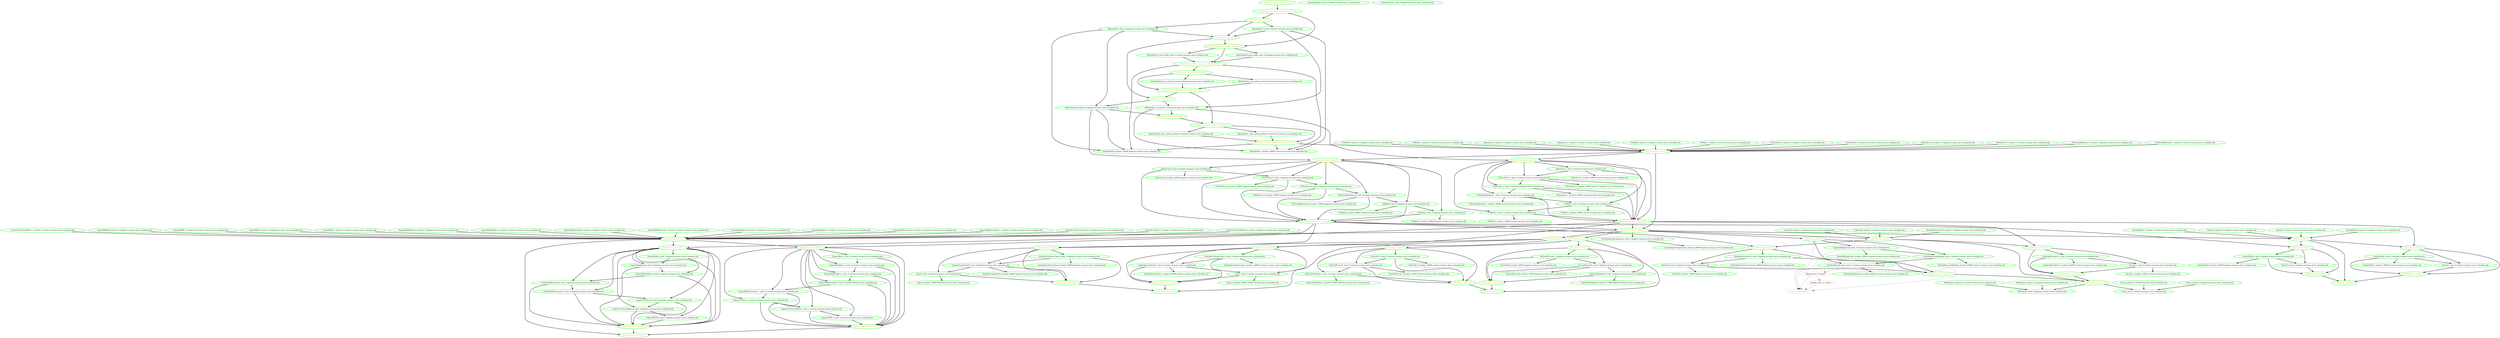 digraph "g" {
"AdminClone_confirmed-post_notify_promoted_0" -> "AdminDrbd:0_monitor_59000 hypatia-corosync.nevis.columbia.edu" [ style = bold]
"AdminClone_confirmed-post_notify_promoted_0" -> "AdminDrbd:1_monitor_59000 orestes-corosync.nevis.columbia.edu" [ style = bold]
"AdminClone_confirmed-post_notify_promoted_0" -> "FilesystemClone_start_0" [ style = bold]
"AdminClone_confirmed-post_notify_promoted_0" [ style=bold color="green" fontcolor="orange"]
"AdminClone_confirmed-post_notify_running_0" -> "AdminClone_pre_notify_promote_0" [ style = bold]
"AdminClone_confirmed-post_notify_running_0" -> "AdminDrbd:0_monitor_59000 hypatia-corosync.nevis.columbia.edu" [ style = bold]
"AdminClone_confirmed-post_notify_running_0" -> "AdminDrbd:1_monitor_59000 orestes-corosync.nevis.columbia.edu" [ style = bold]
"AdminClone_confirmed-post_notify_running_0" [ style=bold color="green" fontcolor="orange"]
"AdminClone_confirmed-pre_notify_promote_0" -> "AdminClone_post_notify_promoted_0" [ style = bold]
"AdminClone_confirmed-pre_notify_promote_0" -> "AdminClone_promote_0" [ style = bold]
"AdminClone_confirmed-pre_notify_promote_0" [ style=bold color="green" fontcolor="orange"]
"AdminClone_confirmed-pre_notify_start_0" -> "AdminClone_post_notify_running_0" [ style = bold]
"AdminClone_confirmed-pre_notify_start_0" -> "AdminClone_start_0" [ style = bold]
"AdminClone_confirmed-pre_notify_start_0" [ style=bold color="green" fontcolor="orange"]
"AdminClone_post_notify_promoted_0" -> "AdminClone_confirmed-post_notify_promoted_0" [ style = bold]
"AdminClone_post_notify_promoted_0" -> "AdminDrbd:0_post_notify_promote_0 hypatia-corosync.nevis.columbia.edu" [ style = bold]
"AdminClone_post_notify_promoted_0" -> "AdminDrbd:1_post_notify_promote_0 orestes-corosync.nevis.columbia.edu" [ style = bold]
"AdminClone_post_notify_promoted_0" [ style=bold color="green" fontcolor="orange"]
"AdminClone_post_notify_running_0" -> "AdminClone_confirmed-post_notify_running_0" [ style = bold]
"AdminClone_post_notify_running_0" -> "AdminDrbd:0_post_notify_start_0 hypatia-corosync.nevis.columbia.edu" [ style = bold]
"AdminClone_post_notify_running_0" -> "AdminDrbd:1_post_notify_start_0 orestes-corosync.nevis.columbia.edu" [ style = bold]
"AdminClone_post_notify_running_0" [ style=bold color="green" fontcolor="orange"]
"AdminClone_pre_notify_promote_0" -> "AdminClone_confirmed-pre_notify_promote_0" [ style = bold]
"AdminClone_pre_notify_promote_0" -> "AdminDrbd:0_pre_notify_promote_0 hypatia-corosync.nevis.columbia.edu" [ style = bold]
"AdminClone_pre_notify_promote_0" -> "AdminDrbd:1_pre_notify_promote_0 orestes-corosync.nevis.columbia.edu" [ style = bold]
"AdminClone_pre_notify_promote_0" [ style=bold color="green" fontcolor="orange"]
"AdminClone_pre_notify_start_0" -> "AdminClone_confirmed-pre_notify_start_0" [ style = bold]
"AdminClone_pre_notify_start_0" [ style=bold color="green" fontcolor="orange"]
"AdminClone_promote_0" -> "AdminDrbd:0_promote_0 hypatia-corosync.nevis.columbia.edu" [ style = bold]
"AdminClone_promote_0" -> "AdminDrbd:1_promote_0 orestes-corosync.nevis.columbia.edu" [ style = bold]
"AdminClone_promote_0" [ style=bold color="green" fontcolor="orange"]
"AdminClone_promoted_0" -> "AdminClone_post_notify_promoted_0" [ style = bold]
"AdminClone_promoted_0" [ style=bold color="green" fontcolor="orange"]
"AdminClone_running_0" -> "AdminClone_post_notify_running_0" [ style = bold]
"AdminClone_running_0" -> "AdminClone_promote_0" [ style = bold]
"AdminClone_running_0" [ style=bold color="green" fontcolor="orange"]
"AdminClone_start_0" -> "AdminClone_running_0" [ style = bold]
"AdminClone_start_0" -> "AdminDrbd:0_start_0 hypatia-corosync.nevis.columbia.edu" [ style = bold]
"AdminClone_start_0" -> "AdminDrbd:1_start_0 orestes-corosync.nevis.columbia.edu" [ style = bold]
"AdminClone_start_0" [ style=bold color="green" fontcolor="orange"]
"AdminDrbd:0_monitor_59000 hypatia-corosync.nevis.columbia.edu" [ style=bold color="green" fontcolor="black"]
"AdminDrbd:0_post_notify_promote_0 hypatia-corosync.nevis.columbia.edu" -> "AdminClone_confirmed-post_notify_promoted_0" [ style = bold]
"AdminDrbd:0_post_notify_promote_0 hypatia-corosync.nevis.columbia.edu" [ style=bold color="green" fontcolor="black"]
"AdminDrbd:0_post_notify_start_0 hypatia-corosync.nevis.columbia.edu" -> "AdminClone_confirmed-post_notify_running_0" [ style = bold]
"AdminDrbd:0_post_notify_start_0 hypatia-corosync.nevis.columbia.edu" [ style=bold color="green" fontcolor="black"]
"AdminDrbd:0_pre_notify_promote_0 hypatia-corosync.nevis.columbia.edu" -> "AdminClone_confirmed-pre_notify_promote_0" [ style = bold]
"AdminDrbd:0_pre_notify_promote_0 hypatia-corosync.nevis.columbia.edu" [ style=bold color="green" fontcolor="black"]
"AdminDrbd:0_promote_0 hypatia-corosync.nevis.columbia.edu" -> "AdminClone_promoted_0" [ style = bold]
"AdminDrbd:0_promote_0 hypatia-corosync.nevis.columbia.edu" -> "AdminDrbd:0_monitor_59000 hypatia-corosync.nevis.columbia.edu" [ style = bold]
"AdminDrbd:0_promote_0 hypatia-corosync.nevis.columbia.edu" -> "FilesystemGroup:0_start_0" [ style = bold]
"AdminDrbd:0_promote_0 hypatia-corosync.nevis.columbia.edu" [ style=bold color="green" fontcolor="black"]
"AdminDrbd:0_start_0 hypatia-corosync.nevis.columbia.edu" -> "AdminClone_running_0" [ style = bold]
"AdminDrbd:0_start_0 hypatia-corosync.nevis.columbia.edu" -> "AdminDrbd:0_monitor_59000 hypatia-corosync.nevis.columbia.edu" [ style = bold]
"AdminDrbd:0_start_0 hypatia-corosync.nevis.columbia.edu" -> "AdminDrbd:0_promote_0 hypatia-corosync.nevis.columbia.edu" [ style = bold]
"AdminDrbd:0_start_0 hypatia-corosync.nevis.columbia.edu" [ style=bold color="green" fontcolor="black"]
"AdminDrbd:1_monitor_59000 orestes-corosync.nevis.columbia.edu" [ style=bold color="green" fontcolor="black"]
"AdminDrbd:1_post_notify_promote_0 orestes-corosync.nevis.columbia.edu" -> "AdminClone_confirmed-post_notify_promoted_0" [ style = bold]
"AdminDrbd:1_post_notify_promote_0 orestes-corosync.nevis.columbia.edu" [ style=bold color="green" fontcolor="black"]
"AdminDrbd:1_post_notify_start_0 orestes-corosync.nevis.columbia.edu" -> "AdminClone_confirmed-post_notify_running_0" [ style = bold]
"AdminDrbd:1_post_notify_start_0 orestes-corosync.nevis.columbia.edu" [ style=bold color="green" fontcolor="black"]
"AdminDrbd:1_pre_notify_promote_0 orestes-corosync.nevis.columbia.edu" -> "AdminClone_confirmed-pre_notify_promote_0" [ style = bold]
"AdminDrbd:1_pre_notify_promote_0 orestes-corosync.nevis.columbia.edu" [ style=bold color="green" fontcolor="black"]
"AdminDrbd:1_promote_0 orestes-corosync.nevis.columbia.edu" -> "AdminClone_promoted_0" [ style = bold]
"AdminDrbd:1_promote_0 orestes-corosync.nevis.columbia.edu" -> "AdminDrbd:1_monitor_59000 orestes-corosync.nevis.columbia.edu" [ style = bold]
"AdminDrbd:1_promote_0 orestes-corosync.nevis.columbia.edu" -> "FilesystemGroup:1_start_0" [ style = bold]
"AdminDrbd:1_promote_0 orestes-corosync.nevis.columbia.edu" [ style=bold color="green" fontcolor="black"]
"AdminDrbd:1_start_0 orestes-corosync.nevis.columbia.edu" -> "AdminClone_running_0" [ style = bold]
"AdminDrbd:1_start_0 orestes-corosync.nevis.columbia.edu" -> "AdminDrbd:1_monitor_59000 orestes-corosync.nevis.columbia.edu" [ style = bold]
"AdminDrbd:1_start_0 orestes-corosync.nevis.columbia.edu" -> "AdminDrbd:1_promote_0 orestes-corosync.nevis.columbia.edu" [ style = bold]
"AdminDrbd:1_start_0 orestes-corosync.nevis.columbia.edu" [ style=bold color="green" fontcolor="black"]
"AdminLvm:0_monitor_0 hypatia-corosync.nevis.columbia.edu" -> "FilesystemClone_start_0" [ style = bold]
"AdminLvm:0_monitor_0 hypatia-corosync.nevis.columbia.edu" [ style=bold color="green" fontcolor="black"]
"AdminLvm:0_monitor_30000 hypatia-corosync.nevis.columbia.edu" [ style=bold color="green" fontcolor="black"]
"AdminLvm:0_start_0 hypatia-corosync.nevis.columbia.edu" -> "AdminLvm:0_monitor_30000 hypatia-corosync.nevis.columbia.edu" [ style = bold]
"AdminLvm:0_start_0 hypatia-corosync.nevis.columbia.edu" -> "FSUsrNevis:0_start_0 hypatia-corosync.nevis.columbia.edu" [ style = bold]
"AdminLvm:0_start_0 hypatia-corosync.nevis.columbia.edu" -> "FilesystemGroup:0_running_0" [ style = bold]
"AdminLvm:0_start_0 hypatia-corosync.nevis.columbia.edu" [ style=bold color="green" fontcolor="black"]
"AdminLvm:1_monitor_0 orestes-corosync.nevis.columbia.edu" -> "FilesystemClone_start_0" [ style = bold]
"AdminLvm:1_monitor_0 orestes-corosync.nevis.columbia.edu" [ style=bold color="green" fontcolor="black"]
"AdminLvm:1_monitor_30000 orestes-corosync.nevis.columbia.edu" [ style=bold color="green" fontcolor="black"]
"AdminLvm:1_start_0 orestes-corosync.nevis.columbia.edu" -> "AdminLvm:1_monitor_30000 orestes-corosync.nevis.columbia.edu" [ style = bold]
"AdminLvm:1_start_0 orestes-corosync.nevis.columbia.edu" -> "FSUsrNevis:1_start_0 orestes-corosync.nevis.columbia.edu" [ style = bold]
"AdminLvm:1_start_0 orestes-corosync.nevis.columbia.edu" -> "FilesystemGroup:1_running_0" [ style = bold]
"AdminLvm:1_start_0 orestes-corosync.nevis.columbia.edu" [ style=bold color="green" fontcolor="black"]
"ClusterIP:0_monitor_30000 hypatia-corosync.nevis.columbia.edu" [ style=bold color="green" fontcolor="black"]
"ClusterIP:0_start_0 hypatia-corosync.nevis.columbia.edu" -> "ClusterIP:0_monitor_30000 hypatia-corosync.nevis.columbia.edu" [ style = bold]
"ClusterIP:0_start_0 hypatia-corosync.nevis.columbia.edu" -> "ClusterIPLocal:0_start_0 hypatia-corosync.nevis.columbia.edu" [ style = bold]
"ClusterIP:0_start_0 hypatia-corosync.nevis.columbia.edu" -> "IPGroup:0_running_0" [ style = bold]
"ClusterIP:0_start_0 hypatia-corosync.nevis.columbia.edu" [ style=bold color="green" fontcolor="black"]
"ClusterIP:1_monitor_30000 orestes-corosync.nevis.columbia.edu" [ style=bold color="green" fontcolor="black"]
"ClusterIP:1_start_0 orestes-corosync.nevis.columbia.edu" -> "ClusterIP:1_monitor_30000 orestes-corosync.nevis.columbia.edu" [ style = bold]
"ClusterIP:1_start_0 orestes-corosync.nevis.columbia.edu" -> "ClusterIPLocal:1_start_0 orestes-corosync.nevis.columbia.edu" [ style = bold]
"ClusterIP:1_start_0 orestes-corosync.nevis.columbia.edu" -> "IPGroup:1_running_0" [ style = bold]
"ClusterIP:1_start_0 orestes-corosync.nevis.columbia.edu" [ style=bold color="green" fontcolor="black"]
"ClusterIPLocal:0_monitor_31000 hypatia-corosync.nevis.columbia.edu" [ style=bold color="green" fontcolor="black"]
"ClusterIPLocal:0_start_0 hypatia-corosync.nevis.columbia.edu" -> "ClusterIPLocal:0_monitor_31000 hypatia-corosync.nevis.columbia.edu" [ style = bold]
"ClusterIPLocal:0_start_0 hypatia-corosync.nevis.columbia.edu" -> "ClusterIPSandbox:0_start_0 hypatia-corosync.nevis.columbia.edu" [ style = bold]
"ClusterIPLocal:0_start_0 hypatia-corosync.nevis.columbia.edu" -> "IPGroup:0_running_0" [ style = bold]
"ClusterIPLocal:0_start_0 hypatia-corosync.nevis.columbia.edu" [ style=bold color="green" fontcolor="black"]
"ClusterIPLocal:1_monitor_31000 orestes-corosync.nevis.columbia.edu" [ style=bold color="green" fontcolor="black"]
"ClusterIPLocal:1_start_0 orestes-corosync.nevis.columbia.edu" -> "ClusterIPLocal:1_monitor_31000 orestes-corosync.nevis.columbia.edu" [ style = bold]
"ClusterIPLocal:1_start_0 orestes-corosync.nevis.columbia.edu" -> "ClusterIPSandbox:1_start_0 orestes-corosync.nevis.columbia.edu" [ style = bold]
"ClusterIPLocal:1_start_0 orestes-corosync.nevis.columbia.edu" -> "IPGroup:1_running_0" [ style = bold]
"ClusterIPLocal:1_start_0 orestes-corosync.nevis.columbia.edu" [ style=bold color="green" fontcolor="black"]
"ClusterIPSandbox:0_monitor_32000 hypatia-corosync.nevis.columbia.edu" [ style=bold color="green" fontcolor="black"]
"ClusterIPSandbox:0_start_0 hypatia-corosync.nevis.columbia.edu" -> "ClusterIPSandbox:0_monitor_32000 hypatia-corosync.nevis.columbia.edu" [ style = bold]
"ClusterIPSandbox:0_start_0 hypatia-corosync.nevis.columbia.edu" -> "IPGroup:0_running_0" [ style = bold]
"ClusterIPSandbox:0_start_0 hypatia-corosync.nevis.columbia.edu" [ style=bold color="green" fontcolor="black"]
"ClusterIPSandbox:1_monitor_32000 orestes-corosync.nevis.columbia.edu" [ style=bold color="green" fontcolor="black"]
"ClusterIPSandbox:1_start_0 orestes-corosync.nevis.columbia.edu" -> "ClusterIPSandbox:1_monitor_32000 orestes-corosync.nevis.columbia.edu" [ style = bold]
"ClusterIPSandbox:1_start_0 orestes-corosync.nevis.columbia.edu" -> "IPGroup:1_running_0" [ style = bold]
"ClusterIPSandbox:1_start_0 orestes-corosync.nevis.columbia.edu" [ style=bold color="green" fontcolor="black"]
"CronAmbientTemperature_monitor_60000 hypatia-corosync.nevis.columbia.edu" [ style=bold color="green" fontcolor="black"]
"CronAmbientTemperature_start_0 hypatia-corosync.nevis.columbia.edu" -> "CronAmbientTemperature_monitor_60000 hypatia-corosync.nevis.columbia.edu" [ style = bold]
"CronAmbientTemperature_start_0 hypatia-corosync.nevis.columbia.edu" [ style=bold color="green" fontcolor="black"]
"Cups:0_monitor_30000 hypatia-corosync.nevis.columbia.edu" [ style=bold color="green" fontcolor="black"]
"Cups:0_start_0 hypatia-corosync.nevis.columbia.edu" -> "Cups:0_monitor_30000 hypatia-corosync.nevis.columbia.edu" [ style = bold]
"Cups:0_start_0 hypatia-corosync.nevis.columbia.edu" -> "CupsGroup:0_running_0" [ style = bold]
"Cups:0_start_0 hypatia-corosync.nevis.columbia.edu" [ style=bold color="green" fontcolor="black"]
"Cups:1_monitor_30000 orestes-corosync.nevis.columbia.edu" [ style=bold color="green" fontcolor="black"]
"Cups:1_start_0 orestes-corosync.nevis.columbia.edu" -> "Cups:1_monitor_30000 orestes-corosync.nevis.columbia.edu" [ style = bold]
"Cups:1_start_0 orestes-corosync.nevis.columbia.edu" -> "CupsGroup:1_running_0" [ style = bold]
"Cups:1_start_0 orestes-corosync.nevis.columbia.edu" [ style=bold color="green" fontcolor="black"]
"CupsClone_running_0" [ style=bold color="green" fontcolor="orange"]
"CupsClone_start_0" -> "CupsClone_running_0" [ style = bold]
"CupsClone_start_0" -> "CupsGroup:0_start_0" [ style = bold]
"CupsClone_start_0" -> "CupsGroup:1_start_0" [ style = bold]
"CupsClone_start_0" [ style=bold color="green" fontcolor="orange"]
"CupsGroup:0_running_0" -> "CupsClone_running_0" [ style = bold]
"CupsGroup:0_running_0" [ style=bold color="green" fontcolor="orange"]
"CupsGroup:0_start_0" -> "Cups:0_start_0 hypatia-corosync.nevis.columbia.edu" [ style = bold]
"CupsGroup:0_start_0" -> "CupsGroup:0_running_0" [ style = bold]
"CupsGroup:0_start_0" -> "SymlinkCupsdConf:0_start_0 hypatia-corosync.nevis.columbia.edu" [ style = bold]
"CupsGroup:0_start_0" -> "SymlinkUsrShareCups:0_start_0 hypatia-corosync.nevis.columbia.edu" [ style = bold]
"CupsGroup:0_start_0" [ style=bold color="green" fontcolor="orange"]
"CupsGroup:1_running_0" -> "CupsClone_running_0" [ style = bold]
"CupsGroup:1_running_0" [ style=bold color="green" fontcolor="orange"]
"CupsGroup:1_start_0" -> "Cups:1_start_0 orestes-corosync.nevis.columbia.edu" [ style = bold]
"CupsGroup:1_start_0" -> "CupsGroup:1_running_0" [ style = bold]
"CupsGroup:1_start_0" -> "SymlinkCupsdConf:1_start_0 orestes-corosync.nevis.columbia.edu" [ style = bold]
"CupsGroup:1_start_0" -> "SymlinkUsrShareCups:1_start_0 orestes-corosync.nevis.columbia.edu" [ style = bold]
"CupsGroup:1_start_0" [ style=bold color="green" fontcolor="orange"]
"DhcpGroup_running_0" [ style=dashed color="red" fontcolor="orange"]
"DhcpGroup_start_0" -> "DhcpGroup_running_0" [ style = dashed]
"DhcpGroup_start_0" -> "SymlinkDhcpdConf_start_0 orestes-corosync.nevis.columbia.edu" [ style = bold]
"DhcpGroup_start_0" -> "SymlinkDhcpdLeases_start_0 orestes-corosync.nevis.columbia.edu" [ style = bold]
"DhcpGroup_start_0" -> "SymlinkSysconfigDhcpd_start_0 orestes-corosync.nevis.columbia.edu" [ style = bold]
"DhcpGroup_start_0" [ style=bold color="green" fontcolor="orange"]
"DhcpIP_start_0 <none>" -> "DhcpGroup_running_0" [ style = dashed]
"DhcpIP_start_0 <none>" [ style=dashed color="red" fontcolor="black"]
"Dhcpd_start_0 <none>" -> "DhcpGroup_running_0" [ style = dashed]
"Dhcpd_start_0 <none>" -> "DhcpIP_start_0 <none>" [ style = dashed]
"Dhcpd_start_0 <none>" [ style=dashed color="red" fontcolor="black"]
"ExportMail:0_monitor_0 hypatia-corosync.nevis.columbia.edu" -> "ExportsClone_start_0" [ style = bold]
"ExportMail:0_monitor_0 hypatia-corosync.nevis.columbia.edu" [ style=bold color="green" fontcolor="black"]
"ExportMail:0_start_0 hypatia-corosync.nevis.columbia.edu" -> "ExportMailInbox:0_start_0 hypatia-corosync.nevis.columbia.edu" [ style = bold]
"ExportMail:0_start_0 hypatia-corosync.nevis.columbia.edu" -> "ExportsGroup:0_running_0" [ style = bold]
"ExportMail:0_start_0 hypatia-corosync.nevis.columbia.edu" [ style=bold color="green" fontcolor="black"]
"ExportMail:1_monitor_0 orestes-corosync.nevis.columbia.edu" -> "ExportsClone_start_0" [ style = bold]
"ExportMail:1_monitor_0 orestes-corosync.nevis.columbia.edu" [ style=bold color="green" fontcolor="black"]
"ExportMail:1_start_0 orestes-corosync.nevis.columbia.edu" -> "ExportMailInbox:1_start_0 orestes-corosync.nevis.columbia.edu" [ style = bold]
"ExportMail:1_start_0 orestes-corosync.nevis.columbia.edu" -> "ExportsGroup:1_running_0" [ style = bold]
"ExportMail:1_start_0 orestes-corosync.nevis.columbia.edu" [ style=bold color="green" fontcolor="black"]
"ExportMailFolders:0_monitor_0 hypatia-corosync.nevis.columbia.edu" -> "ExportsClone_start_0" [ style = bold]
"ExportMailFolders:0_monitor_0 hypatia-corosync.nevis.columbia.edu" [ style=bold color="green" fontcolor="black"]
"ExportMailFolders:0_start_0 hypatia-corosync.nevis.columbia.edu" -> "ExportMailForward:0_start_0 hypatia-corosync.nevis.columbia.edu" [ style = bold]
"ExportMailFolders:0_start_0 hypatia-corosync.nevis.columbia.edu" -> "ExportsGroup:0_running_0" [ style = bold]
"ExportMailFolders:0_start_0 hypatia-corosync.nevis.columbia.edu" [ style=bold color="green" fontcolor="black"]
"ExportMailFolders:1_monitor_0 orestes-corosync.nevis.columbia.edu" -> "ExportsClone_start_0" [ style = bold]
"ExportMailFolders:1_monitor_0 orestes-corosync.nevis.columbia.edu" [ style=bold color="green" fontcolor="black"]
"ExportMailFolders:1_start_0 orestes-corosync.nevis.columbia.edu" -> "ExportMailForward:1_start_0 orestes-corosync.nevis.columbia.edu" [ style = bold]
"ExportMailFolders:1_start_0 orestes-corosync.nevis.columbia.edu" -> "ExportsGroup:1_running_0" [ style = bold]
"ExportMailFolders:1_start_0 orestes-corosync.nevis.columbia.edu" [ style=bold color="green" fontcolor="black"]
"ExportMailForward:0_monitor_0 hypatia-corosync.nevis.columbia.edu" -> "ExportsClone_start_0" [ style = bold]
"ExportMailForward:0_monitor_0 hypatia-corosync.nevis.columbia.edu" [ style=bold color="green" fontcolor="black"]
"ExportMailForward:0_start_0 hypatia-corosync.nevis.columbia.edu" -> "ExportMailProcmailrc:0_start_0 hypatia-corosync.nevis.columbia.edu" [ style = bold]
"ExportMailForward:0_start_0 hypatia-corosync.nevis.columbia.edu" -> "ExportsGroup:0_running_0" [ style = bold]
"ExportMailForward:0_start_0 hypatia-corosync.nevis.columbia.edu" [ style=bold color="green" fontcolor="black"]
"ExportMailForward:1_monitor_0 orestes-corosync.nevis.columbia.edu" -> "ExportsClone_start_0" [ style = bold]
"ExportMailForward:1_monitor_0 orestes-corosync.nevis.columbia.edu" [ style=bold color="green" fontcolor="black"]
"ExportMailForward:1_start_0 orestes-corosync.nevis.columbia.edu" -> "ExportMailProcmailrc:1_start_0 orestes-corosync.nevis.columbia.edu" [ style = bold]
"ExportMailForward:1_start_0 orestes-corosync.nevis.columbia.edu" -> "ExportsGroup:1_running_0" [ style = bold]
"ExportMailForward:1_start_0 orestes-corosync.nevis.columbia.edu" [ style=bold color="green" fontcolor="black"]
"ExportMailInbox:0_monitor_0 hypatia-corosync.nevis.columbia.edu" -> "ExportsClone_start_0" [ style = bold]
"ExportMailInbox:0_monitor_0 hypatia-corosync.nevis.columbia.edu" [ style=bold color="green" fontcolor="black"]
"ExportMailInbox:0_start_0 hypatia-corosync.nevis.columbia.edu" -> "ExportMailFolders:0_start_0 hypatia-corosync.nevis.columbia.edu" [ style = bold]
"ExportMailInbox:0_start_0 hypatia-corosync.nevis.columbia.edu" -> "ExportsGroup:0_running_0" [ style = bold]
"ExportMailInbox:0_start_0 hypatia-corosync.nevis.columbia.edu" [ style=bold color="green" fontcolor="black"]
"ExportMailInbox:1_monitor_0 orestes-corosync.nevis.columbia.edu" -> "ExportsClone_start_0" [ style = bold]
"ExportMailInbox:1_monitor_0 orestes-corosync.nevis.columbia.edu" [ style=bold color="green" fontcolor="black"]
"ExportMailInbox:1_start_0 orestes-corosync.nevis.columbia.edu" -> "ExportMailFolders:1_start_0 orestes-corosync.nevis.columbia.edu" [ style = bold]
"ExportMailInbox:1_start_0 orestes-corosync.nevis.columbia.edu" -> "ExportsGroup:1_running_0" [ style = bold]
"ExportMailInbox:1_start_0 orestes-corosync.nevis.columbia.edu" [ style=bold color="green" fontcolor="black"]
"ExportMailProcmailrc:0_monitor_0 hypatia-corosync.nevis.columbia.edu" -> "ExportsClone_start_0" [ style = bold]
"ExportMailProcmailrc:0_monitor_0 hypatia-corosync.nevis.columbia.edu" [ style=bold color="green" fontcolor="black"]
"ExportMailProcmailrc:0_start_0 hypatia-corosync.nevis.columbia.edu" -> "ExportUsrNevis:0_start_0 hypatia-corosync.nevis.columbia.edu" [ style = bold]
"ExportMailProcmailrc:0_start_0 hypatia-corosync.nevis.columbia.edu" -> "ExportsGroup:0_running_0" [ style = bold]
"ExportMailProcmailrc:0_start_0 hypatia-corosync.nevis.columbia.edu" [ style=bold color="green" fontcolor="black"]
"ExportMailProcmailrc:1_monitor_0 orestes-corosync.nevis.columbia.edu" -> "ExportsClone_start_0" [ style = bold]
"ExportMailProcmailrc:1_monitor_0 orestes-corosync.nevis.columbia.edu" [ style=bold color="green" fontcolor="black"]
"ExportMailProcmailrc:1_start_0 orestes-corosync.nevis.columbia.edu" -> "ExportUsrNevis:1_start_0 orestes-corosync.nevis.columbia.edu" [ style = bold]
"ExportMailProcmailrc:1_start_0 orestes-corosync.nevis.columbia.edu" -> "ExportsGroup:1_running_0" [ style = bold]
"ExportMailProcmailrc:1_start_0 orestes-corosync.nevis.columbia.edu" [ style=bold color="green" fontcolor="black"]
"ExportUsrNevis:0_monitor_0 hypatia-corosync.nevis.columbia.edu" -> "ExportsClone_start_0" [ style = bold]
"ExportUsrNevis:0_monitor_0 hypatia-corosync.nevis.columbia.edu" [ style=bold color="green" fontcolor="black"]
"ExportUsrNevis:0_start_0 hypatia-corosync.nevis.columbia.edu" -> "ExportUsrNevisOffsite:0_start_0 hypatia-corosync.nevis.columbia.edu" [ style = bold]
"ExportUsrNevis:0_start_0 hypatia-corosync.nevis.columbia.edu" -> "ExportsGroup:0_running_0" [ style = bold]
"ExportUsrNevis:0_start_0 hypatia-corosync.nevis.columbia.edu" [ style=bold color="green" fontcolor="black"]
"ExportUsrNevis:1_monitor_0 orestes-corosync.nevis.columbia.edu" -> "ExportsClone_start_0" [ style = bold]
"ExportUsrNevis:1_monitor_0 orestes-corosync.nevis.columbia.edu" [ style=bold color="green" fontcolor="black"]
"ExportUsrNevis:1_start_0 orestes-corosync.nevis.columbia.edu" -> "ExportUsrNevisOffsite:1_start_0 orestes-corosync.nevis.columbia.edu" [ style = bold]
"ExportUsrNevis:1_start_0 orestes-corosync.nevis.columbia.edu" -> "ExportsGroup:1_running_0" [ style = bold]
"ExportUsrNevis:1_start_0 orestes-corosync.nevis.columbia.edu" [ style=bold color="green" fontcolor="black"]
"ExportUsrNevisOffsite:0_monitor_0 hypatia-corosync.nevis.columbia.edu" -> "ExportsClone_start_0" [ style = bold]
"ExportUsrNevisOffsite:0_monitor_0 hypatia-corosync.nevis.columbia.edu" [ style=bold color="green" fontcolor="black"]
"ExportUsrNevisOffsite:0_start_0 hypatia-corosync.nevis.columbia.edu" -> "ExportWWW:0_start_0 hypatia-corosync.nevis.columbia.edu" [ style = bold]
"ExportUsrNevisOffsite:0_start_0 hypatia-corosync.nevis.columbia.edu" -> "ExportsGroup:0_running_0" [ style = bold]
"ExportUsrNevisOffsite:0_start_0 hypatia-corosync.nevis.columbia.edu" [ style=bold color="green" fontcolor="black"]
"ExportUsrNevisOffsite:1_monitor_0 orestes-corosync.nevis.columbia.edu" -> "ExportsClone_start_0" [ style = bold]
"ExportUsrNevisOffsite:1_monitor_0 orestes-corosync.nevis.columbia.edu" [ style=bold color="green" fontcolor="black"]
"ExportUsrNevisOffsite:1_start_0 orestes-corosync.nevis.columbia.edu" -> "ExportWWW:1_start_0 orestes-corosync.nevis.columbia.edu" [ style = bold]
"ExportUsrNevisOffsite:1_start_0 orestes-corosync.nevis.columbia.edu" -> "ExportsGroup:1_running_0" [ style = bold]
"ExportUsrNevisOffsite:1_start_0 orestes-corosync.nevis.columbia.edu" [ style=bold color="green" fontcolor="black"]
"ExportWWW:0_monitor_0 hypatia-corosync.nevis.columbia.edu" -> "ExportsClone_start_0" [ style = bold]
"ExportWWW:0_monitor_0 hypatia-corosync.nevis.columbia.edu" [ style=bold color="green" fontcolor="black"]
"ExportWWW:0_start_0 hypatia-corosync.nevis.columbia.edu" -> "ExportsGroup:0_running_0" [ style = bold]
"ExportWWW:0_start_0 hypatia-corosync.nevis.columbia.edu" [ style=bold color="green" fontcolor="black"]
"ExportWWW:1_monitor_0 orestes-corosync.nevis.columbia.edu" -> "ExportsClone_start_0" [ style = bold]
"ExportWWW:1_monitor_0 orestes-corosync.nevis.columbia.edu" [ style=bold color="green" fontcolor="black"]
"ExportWWW:1_start_0 orestes-corosync.nevis.columbia.edu" -> "ExportsGroup:1_running_0" [ style = bold]
"ExportWWW:1_start_0 orestes-corosync.nevis.columbia.edu" [ style=bold color="green" fontcolor="black"]
"ExportsClone_running_0" [ style=bold color="green" fontcolor="orange"]
"ExportsClone_start_0" -> "ExportsClone_running_0" [ style = bold]
"ExportsClone_start_0" -> "ExportsGroup:0_start_0" [ style = bold]
"ExportsClone_start_0" -> "ExportsGroup:1_start_0" [ style = bold]
"ExportsClone_start_0" [ style=bold color="green" fontcolor="orange"]
"ExportsGroup:0_running_0" -> "ExportsClone_running_0" [ style = bold]
"ExportsGroup:0_running_0" [ style=bold color="green" fontcolor="orange"]
"ExportsGroup:0_start_0" -> "ExportMail:0_start_0 hypatia-corosync.nevis.columbia.edu" [ style = bold]
"ExportsGroup:0_start_0" -> "ExportMailFolders:0_start_0 hypatia-corosync.nevis.columbia.edu" [ style = bold]
"ExportsGroup:0_start_0" -> "ExportMailForward:0_start_0 hypatia-corosync.nevis.columbia.edu" [ style = bold]
"ExportsGroup:0_start_0" -> "ExportMailInbox:0_start_0 hypatia-corosync.nevis.columbia.edu" [ style = bold]
"ExportsGroup:0_start_0" -> "ExportMailProcmailrc:0_start_0 hypatia-corosync.nevis.columbia.edu" [ style = bold]
"ExportsGroup:0_start_0" -> "ExportUsrNevis:0_start_0 hypatia-corosync.nevis.columbia.edu" [ style = bold]
"ExportsGroup:0_start_0" -> "ExportUsrNevisOffsite:0_start_0 hypatia-corosync.nevis.columbia.edu" [ style = bold]
"ExportsGroup:0_start_0" -> "ExportWWW:0_start_0 hypatia-corosync.nevis.columbia.edu" [ style = bold]
"ExportsGroup:0_start_0" -> "ExportsGroup:0_running_0" [ style = bold]
"ExportsGroup:0_start_0" [ style=bold color="green" fontcolor="orange"]
"ExportsGroup:1_running_0" -> "ExportsClone_running_0" [ style = bold]
"ExportsGroup:1_running_0" [ style=bold color="green" fontcolor="orange"]
"ExportsGroup:1_start_0" -> "ExportMail:1_start_0 orestes-corosync.nevis.columbia.edu" [ style = bold]
"ExportsGroup:1_start_0" -> "ExportMailFolders:1_start_0 orestes-corosync.nevis.columbia.edu" [ style = bold]
"ExportsGroup:1_start_0" -> "ExportMailForward:1_start_0 orestes-corosync.nevis.columbia.edu" [ style = bold]
"ExportsGroup:1_start_0" -> "ExportMailInbox:1_start_0 orestes-corosync.nevis.columbia.edu" [ style = bold]
"ExportsGroup:1_start_0" -> "ExportMailProcmailrc:1_start_0 orestes-corosync.nevis.columbia.edu" [ style = bold]
"ExportsGroup:1_start_0" -> "ExportUsrNevis:1_start_0 orestes-corosync.nevis.columbia.edu" [ style = bold]
"ExportsGroup:1_start_0" -> "ExportUsrNevisOffsite:1_start_0 orestes-corosync.nevis.columbia.edu" [ style = bold]
"ExportsGroup:1_start_0" -> "ExportWWW:1_start_0 orestes-corosync.nevis.columbia.edu" [ style = bold]
"ExportsGroup:1_start_0" -> "ExportsGroup:1_running_0" [ style = bold]
"ExportsGroup:1_start_0" [ style=bold color="green" fontcolor="orange"]
"FSMail:0_monitor_0 hypatia-corosync.nevis.columbia.edu" -> "FilesystemClone_start_0" [ style = bold]
"FSMail:0_monitor_0 hypatia-corosync.nevis.columbia.edu" [ style=bold color="green" fontcolor="black"]
"FSMail:0_monitor_20000 hypatia-corosync.nevis.columbia.edu" [ style=bold color="green" fontcolor="black"]
"FSMail:0_start_0 hypatia-corosync.nevis.columbia.edu" -> "FSMail:0_monitor_20000 hypatia-corosync.nevis.columbia.edu" [ style = bold]
"FSMail:0_start_0 hypatia-corosync.nevis.columbia.edu" -> "FSWork:0_start_0 hypatia-corosync.nevis.columbia.edu" [ style = bold]
"FSMail:0_start_0 hypatia-corosync.nevis.columbia.edu" -> "FilesystemGroup:0_running_0" [ style = bold]
"FSMail:0_start_0 hypatia-corosync.nevis.columbia.edu" [ style=bold color="green" fontcolor="black"]
"FSMail:1_monitor_0 orestes-corosync.nevis.columbia.edu" -> "FilesystemClone_start_0" [ style = bold]
"FSMail:1_monitor_0 orestes-corosync.nevis.columbia.edu" [ style=bold color="green" fontcolor="black"]
"FSMail:1_monitor_20000 orestes-corosync.nevis.columbia.edu" [ style=bold color="green" fontcolor="black"]
"FSMail:1_start_0 orestes-corosync.nevis.columbia.edu" -> "FSMail:1_monitor_20000 orestes-corosync.nevis.columbia.edu" [ style = bold]
"FSMail:1_start_0 orestes-corosync.nevis.columbia.edu" -> "FSWork:1_start_0 orestes-corosync.nevis.columbia.edu" [ style = bold]
"FSMail:1_start_0 orestes-corosync.nevis.columbia.edu" -> "FilesystemGroup:1_running_0" [ style = bold]
"FSMail:1_start_0 orestes-corosync.nevis.columbia.edu" [ style=bold color="green" fontcolor="black"]
"FSUsrNevis:0_monitor_0 hypatia-corosync.nevis.columbia.edu" -> "FilesystemClone_start_0" [ style = bold]
"FSUsrNevis:0_monitor_0 hypatia-corosync.nevis.columbia.edu" [ style=bold color="green" fontcolor="black"]
"FSUsrNevis:0_monitor_20000 hypatia-corosync.nevis.columbia.edu" [ style=bold color="green" fontcolor="black"]
"FSUsrNevis:0_start_0 hypatia-corosync.nevis.columbia.edu" -> "FSUsrNevis:0_monitor_20000 hypatia-corosync.nevis.columbia.edu" [ style = bold]
"FSUsrNevis:0_start_0 hypatia-corosync.nevis.columbia.edu" -> "FSVarNevis:0_start_0 hypatia-corosync.nevis.columbia.edu" [ style = bold]
"FSUsrNevis:0_start_0 hypatia-corosync.nevis.columbia.edu" -> "FilesystemGroup:0_running_0" [ style = bold]
"FSUsrNevis:0_start_0 hypatia-corosync.nevis.columbia.edu" [ style=bold color="green" fontcolor="black"]
"FSUsrNevis:1_monitor_0 orestes-corosync.nevis.columbia.edu" -> "FilesystemClone_start_0" [ style = bold]
"FSUsrNevis:1_monitor_0 orestes-corosync.nevis.columbia.edu" [ style=bold color="green" fontcolor="black"]
"FSUsrNevis:1_monitor_20000 orestes-corosync.nevis.columbia.edu" [ style=bold color="green" fontcolor="black"]
"FSUsrNevis:1_start_0 orestes-corosync.nevis.columbia.edu" -> "FSUsrNevis:1_monitor_20000 orestes-corosync.nevis.columbia.edu" [ style = bold]
"FSUsrNevis:1_start_0 orestes-corosync.nevis.columbia.edu" -> "FSVarNevis:1_start_0 orestes-corosync.nevis.columbia.edu" [ style = bold]
"FSUsrNevis:1_start_0 orestes-corosync.nevis.columbia.edu" -> "FilesystemGroup:1_running_0" [ style = bold]
"FSUsrNevis:1_start_0 orestes-corosync.nevis.columbia.edu" [ style=bold color="green" fontcolor="black"]
"FSVarNevis:0_monitor_0 hypatia-corosync.nevis.columbia.edu" -> "FilesystemClone_start_0" [ style = bold]
"FSVarNevis:0_monitor_0 hypatia-corosync.nevis.columbia.edu" [ style=bold color="green" fontcolor="black"]
"FSVarNevis:0_monitor_20000 hypatia-corosync.nevis.columbia.edu" [ style=bold color="green" fontcolor="black"]
"FSVarNevis:0_start_0 hypatia-corosync.nevis.columbia.edu" -> "FSVarNevis:0_monitor_20000 hypatia-corosync.nevis.columbia.edu" [ style = bold]
"FSVarNevis:0_start_0 hypatia-corosync.nevis.columbia.edu" -> "FSVirtualMachines:0_start_0 hypatia-corosync.nevis.columbia.edu" [ style = bold]
"FSVarNevis:0_start_0 hypatia-corosync.nevis.columbia.edu" -> "FilesystemGroup:0_running_0" [ style = bold]
"FSVarNevis:0_start_0 hypatia-corosync.nevis.columbia.edu" [ style=bold color="green" fontcolor="black"]
"FSVarNevis:1_monitor_0 orestes-corosync.nevis.columbia.edu" -> "FilesystemClone_start_0" [ style = bold]
"FSVarNevis:1_monitor_0 orestes-corosync.nevis.columbia.edu" [ style=bold color="green" fontcolor="black"]
"FSVarNevis:1_monitor_20000 orestes-corosync.nevis.columbia.edu" [ style=bold color="green" fontcolor="black"]
"FSVarNevis:1_start_0 orestes-corosync.nevis.columbia.edu" -> "FSVarNevis:1_monitor_20000 orestes-corosync.nevis.columbia.edu" [ style = bold]
"FSVarNevis:1_start_0 orestes-corosync.nevis.columbia.edu" -> "FSVirtualMachines:1_start_0 orestes-corosync.nevis.columbia.edu" [ style = bold]
"FSVarNevis:1_start_0 orestes-corosync.nevis.columbia.edu" -> "FilesystemGroup:1_running_0" [ style = bold]
"FSVarNevis:1_start_0 orestes-corosync.nevis.columbia.edu" [ style=bold color="green" fontcolor="black"]
"FSVirtualMachines:0_monitor_0 hypatia-corosync.nevis.columbia.edu" -> "FilesystemClone_start_0" [ style = bold]
"FSVirtualMachines:0_monitor_0 hypatia-corosync.nevis.columbia.edu" [ style=bold color="green" fontcolor="black"]
"FSVirtualMachines:0_monitor_20000 hypatia-corosync.nevis.columbia.edu" [ style=bold color="green" fontcolor="black"]
"FSVirtualMachines:0_start_0 hypatia-corosync.nevis.columbia.edu" -> "FSMail:0_start_0 hypatia-corosync.nevis.columbia.edu" [ style = bold]
"FSVirtualMachines:0_start_0 hypatia-corosync.nevis.columbia.edu" -> "FSVirtualMachines:0_monitor_20000 hypatia-corosync.nevis.columbia.edu" [ style = bold]
"FSVirtualMachines:0_start_0 hypatia-corosync.nevis.columbia.edu" -> "FilesystemGroup:0_running_0" [ style = bold]
"FSVirtualMachines:0_start_0 hypatia-corosync.nevis.columbia.edu" [ style=bold color="green" fontcolor="black"]
"FSVirtualMachines:1_monitor_0 orestes-corosync.nevis.columbia.edu" -> "FilesystemClone_start_0" [ style = bold]
"FSVirtualMachines:1_monitor_0 orestes-corosync.nevis.columbia.edu" [ style=bold color="green" fontcolor="black"]
"FSVirtualMachines:1_monitor_20000 orestes-corosync.nevis.columbia.edu" [ style=bold color="green" fontcolor="black"]
"FSVirtualMachines:1_start_0 orestes-corosync.nevis.columbia.edu" -> "FSMail:1_start_0 orestes-corosync.nevis.columbia.edu" [ style = bold]
"FSVirtualMachines:1_start_0 orestes-corosync.nevis.columbia.edu" -> "FSVirtualMachines:1_monitor_20000 orestes-corosync.nevis.columbia.edu" [ style = bold]
"FSVirtualMachines:1_start_0 orestes-corosync.nevis.columbia.edu" -> "FilesystemGroup:1_running_0" [ style = bold]
"FSVirtualMachines:1_start_0 orestes-corosync.nevis.columbia.edu" [ style=bold color="green" fontcolor="black"]
"FSWork:0_monitor_0 hypatia-corosync.nevis.columbia.edu" -> "FilesystemClone_start_0" [ style = bold]
"FSWork:0_monitor_0 hypatia-corosync.nevis.columbia.edu" [ style=bold color="green" fontcolor="black"]
"FSWork:0_monitor_20000 hypatia-corosync.nevis.columbia.edu" [ style=bold color="green" fontcolor="black"]
"FSWork:0_start_0 hypatia-corosync.nevis.columbia.edu" -> "FSWork:0_monitor_20000 hypatia-corosync.nevis.columbia.edu" [ style = bold]
"FSWork:0_start_0 hypatia-corosync.nevis.columbia.edu" -> "FilesystemGroup:0_running_0" [ style = bold]
"FSWork:0_start_0 hypatia-corosync.nevis.columbia.edu" [ style=bold color="green" fontcolor="black"]
"FSWork:1_monitor_0 orestes-corosync.nevis.columbia.edu" -> "FilesystemClone_start_0" [ style = bold]
"FSWork:1_monitor_0 orestes-corosync.nevis.columbia.edu" [ style=bold color="green" fontcolor="black"]
"FSWork:1_monitor_20000 orestes-corosync.nevis.columbia.edu" [ style=bold color="green" fontcolor="black"]
"FSWork:1_start_0 orestes-corosync.nevis.columbia.edu" -> "FSWork:1_monitor_20000 orestes-corosync.nevis.columbia.edu" [ style = bold]
"FSWork:1_start_0 orestes-corosync.nevis.columbia.edu" -> "FilesystemGroup:1_running_0" [ style = bold]
"FSWork:1_start_0 orestes-corosync.nevis.columbia.edu" [ style=bold color="green" fontcolor="black"]
"FilesystemClone_running_0" -> "CronAmbientTemperature_start_0 hypatia-corosync.nevis.columbia.edu" [ style = bold]
"FilesystemClone_running_0" -> "CupsClone_start_0" [ style = bold]
"FilesystemClone_running_0" -> "DhcpGroup_start_0" [ style = bold]
"FilesystemClone_running_0" -> "ExportsClone_start_0" [ style = bold]
"FilesystemClone_running_0" -> "IPClone_start_0" [ style = bold]
"FilesystemClone_running_0" -> "LibvirtdClone_start_0" [ style = bold]
"FilesystemClone_running_0" -> "TftpClone_start_0" [ style = bold]
"FilesystemClone_running_0" [ style=bold color="green" fontcolor="orange"]
"FilesystemClone_start_0" -> "FilesystemClone_running_0" [ style = bold]
"FilesystemClone_start_0" -> "FilesystemGroup:0_start_0" [ style = bold]
"FilesystemClone_start_0" -> "FilesystemGroup:1_start_0" [ style = bold]
"FilesystemClone_start_0" [ style=bold color="green" fontcolor="orange"]
"FilesystemGroup:0_running_0" -> "CupsGroup:0_start_0" [ style = bold]
"FilesystemGroup:0_running_0" -> "ExportsGroup:0_start_0" [ style = bold]
"FilesystemGroup:0_running_0" -> "FilesystemClone_running_0" [ style = bold]
"FilesystemGroup:0_running_0" -> "LibvirtdGroup:0_start_0" [ style = bold]
"FilesystemGroup:0_running_0" -> "TftpGroup:0_start_0" [ style = bold]
"FilesystemGroup:0_running_0" [ style=bold color="green" fontcolor="orange"]
"FilesystemGroup:0_start_0" -> "AdminLvm:0_start_0 hypatia-corosync.nevis.columbia.edu" [ style = bold]
"FilesystemGroup:0_start_0" -> "FSMail:0_start_0 hypatia-corosync.nevis.columbia.edu" [ style = bold]
"FilesystemGroup:0_start_0" -> "FSUsrNevis:0_start_0 hypatia-corosync.nevis.columbia.edu" [ style = bold]
"FilesystemGroup:0_start_0" -> "FSVarNevis:0_start_0 hypatia-corosync.nevis.columbia.edu" [ style = bold]
"FilesystemGroup:0_start_0" -> "FSVirtualMachines:0_start_0 hypatia-corosync.nevis.columbia.edu" [ style = bold]
"FilesystemGroup:0_start_0" -> "FSWork:0_start_0 hypatia-corosync.nevis.columbia.edu" [ style = bold]
"FilesystemGroup:0_start_0" -> "FilesystemGroup:0_running_0" [ style = bold]
"FilesystemGroup:0_start_0" [ style=bold color="green" fontcolor="orange"]
"FilesystemGroup:1_running_0" -> "CupsGroup:1_start_0" [ style = bold]
"FilesystemGroup:1_running_0" -> "ExportsGroup:1_start_0" [ style = bold]
"FilesystemGroup:1_running_0" -> "FilesystemClone_running_0" [ style = bold]
"FilesystemGroup:1_running_0" -> "LibvirtdGroup:1_start_0" [ style = bold]
"FilesystemGroup:1_running_0" -> "TftpGroup:1_start_0" [ style = bold]
"FilesystemGroup:1_running_0" [ style=bold color="green" fontcolor="orange"]
"FilesystemGroup:1_start_0" -> "AdminLvm:1_start_0 orestes-corosync.nevis.columbia.edu" [ style = bold]
"FilesystemGroup:1_start_0" -> "FSMail:1_start_0 orestes-corosync.nevis.columbia.edu" [ style = bold]
"FilesystemGroup:1_start_0" -> "FSUsrNevis:1_start_0 orestes-corosync.nevis.columbia.edu" [ style = bold]
"FilesystemGroup:1_start_0" -> "FSVarNevis:1_start_0 orestes-corosync.nevis.columbia.edu" [ style = bold]
"FilesystemGroup:1_start_0" -> "FSVirtualMachines:1_start_0 orestes-corosync.nevis.columbia.edu" [ style = bold]
"FilesystemGroup:1_start_0" -> "FSWork:1_start_0 orestes-corosync.nevis.columbia.edu" [ style = bold]
"FilesystemGroup:1_start_0" -> "FilesystemGroup:1_running_0" [ style = bold]
"FilesystemGroup:1_start_0" [ style=bold color="green" fontcolor="orange"]
"IPClone_running_0" [ style=bold color="green" fontcolor="orange"]
"IPClone_start_0" -> "IPClone_running_0" [ style = bold]
"IPClone_start_0" -> "IPGroup:0_start_0" [ style = bold]
"IPClone_start_0" -> "IPGroup:1_start_0" [ style = bold]
"IPClone_start_0" [ style=bold color="green" fontcolor="orange"]
"IPGroup:0_running_0" -> "IPClone_running_0" [ style = bold]
"IPGroup:0_running_0" [ style=bold color="green" fontcolor="orange"]
"IPGroup:0_start_0" -> "ClusterIP:0_start_0 hypatia-corosync.nevis.columbia.edu" [ style = bold]
"IPGroup:0_start_0" -> "ClusterIPLocal:0_start_0 hypatia-corosync.nevis.columbia.edu" [ style = bold]
"IPGroup:0_start_0" -> "ClusterIPSandbox:0_start_0 hypatia-corosync.nevis.columbia.edu" [ style = bold]
"IPGroup:0_start_0" -> "IPGroup:0_running_0" [ style = bold]
"IPGroup:0_start_0" [ style=bold color="green" fontcolor="orange"]
"IPGroup:1_running_0" -> "IPClone_running_0" [ style = bold]
"IPGroup:1_running_0" [ style=bold color="green" fontcolor="orange"]
"IPGroup:1_start_0" -> "ClusterIP:1_start_0 orestes-corosync.nevis.columbia.edu" [ style = bold]
"IPGroup:1_start_0" -> "ClusterIPLocal:1_start_0 orestes-corosync.nevis.columbia.edu" [ style = bold]
"IPGroup:1_start_0" -> "ClusterIPSandbox:1_start_0 orestes-corosync.nevis.columbia.edu" [ style = bold]
"IPGroup:1_start_0" -> "IPGroup:1_running_0" [ style = bold]
"IPGroup:1_start_0" [ style=bold color="green" fontcolor="orange"]
"KVM-guest_monitor_0 hypatia-corosync.nevis.columbia.edu" -> "KVM-guest_start_0 hypatia-corosync.nevis.columbia.edu" [ style = bold]
"KVM-guest_monitor_0 hypatia-corosync.nevis.columbia.edu" [ style=bold color="green" fontcolor="black"]
"KVM-guest_monitor_0 orestes-corosync.nevis.columbia.edu" -> "KVM-guest_start_0 hypatia-corosync.nevis.columbia.edu" [ style = bold]
"KVM-guest_monitor_0 orestes-corosync.nevis.columbia.edu" [ style=bold color="green" fontcolor="black"]
"KVM-guest_start_0 hypatia-corosync.nevis.columbia.edu" [ style=bold color="green" fontcolor="black"]
"Libvirtd:0_monitor_0 hypatia-corosync.nevis.columbia.edu" -> "LibvirtdClone_start_0" [ style = bold]
"Libvirtd:0_monitor_0 hypatia-corosync.nevis.columbia.edu" [ style=bold color="green" fontcolor="black"]
"Libvirtd:0_monitor_0 orestes-corosync.nevis.columbia.edu" -> "LibvirtdClone_start_0" [ style = bold]
"Libvirtd:0_monitor_0 orestes-corosync.nevis.columbia.edu" [ style=bold color="green" fontcolor="black"]
"Libvirtd:0_monitor_30000 hypatia-corosync.nevis.columbia.edu" [ style=bold color="green" fontcolor="black"]
"Libvirtd:0_start_0 hypatia-corosync.nevis.columbia.edu" -> "Libvirtd:0_monitor_30000 hypatia-corosync.nevis.columbia.edu" [ style = bold]
"Libvirtd:0_start_0 hypatia-corosync.nevis.columbia.edu" -> "LibvirtdGroup:0_running_0" [ style = bold]
"Libvirtd:0_start_0 hypatia-corosync.nevis.columbia.edu" [ style=bold color="green" fontcolor="black"]
"Libvirtd:1_monitor_30000 orestes-corosync.nevis.columbia.edu" [ style=bold color="green" fontcolor="black"]
"Libvirtd:1_start_0 orestes-corosync.nevis.columbia.edu" -> "Libvirtd:1_monitor_30000 orestes-corosync.nevis.columbia.edu" [ style = bold]
"Libvirtd:1_start_0 orestes-corosync.nevis.columbia.edu" -> "LibvirtdGroup:1_running_0" [ style = bold]
"Libvirtd:1_start_0 orestes-corosync.nevis.columbia.edu" [ style=bold color="green" fontcolor="black"]
"LibvirtdClone_running_0" -> "KVM-guest_start_0 hypatia-corosync.nevis.columbia.edu" [ style = bold]
"LibvirtdClone_running_0" -> "Proxy_start_0 orestes-corosync.nevis.columbia.edu" [ style = bold]
"LibvirtdClone_running_0" [ style=bold color="green" fontcolor="orange"]
"LibvirtdClone_start_0" -> "LibvirtdClone_running_0" [ style = bold]
"LibvirtdClone_start_0" -> "LibvirtdGroup:0_start_0" [ style = bold]
"LibvirtdClone_start_0" -> "LibvirtdGroup:1_start_0" [ style = bold]
"LibvirtdClone_start_0" [ style=bold color="green" fontcolor="orange"]
"LibvirtdGroup:0_running_0" -> "LibvirtdClone_running_0" [ style = bold]
"LibvirtdGroup:0_running_0" [ style=bold color="green" fontcolor="orange"]
"LibvirtdGroup:0_start_0" -> "Libvirtd:0_start_0 hypatia-corosync.nevis.columbia.edu" [ style = bold]
"LibvirtdGroup:0_start_0" -> "LibvirtdGroup:0_running_0" [ style = bold]
"LibvirtdGroup:0_start_0" -> "SymlinkEtcLibvirt:0_start_0 hypatia-corosync.nevis.columbia.edu" [ style = bold]
"LibvirtdGroup:0_start_0" [ style=bold color="green" fontcolor="orange"]
"LibvirtdGroup:1_running_0" -> "LibvirtdClone_running_0" [ style = bold]
"LibvirtdGroup:1_running_0" [ style=bold color="green" fontcolor="orange"]
"LibvirtdGroup:1_start_0" -> "Libvirtd:1_start_0 orestes-corosync.nevis.columbia.edu" [ style = bold]
"LibvirtdGroup:1_start_0" -> "LibvirtdGroup:1_running_0" [ style = bold]
"LibvirtdGroup:1_start_0" -> "SymlinkEtcLibvirt:1_start_0 orestes-corosync.nevis.columbia.edu" [ style = bold]
"LibvirtdGroup:1_start_0" [ style=bold color="green" fontcolor="orange"]
"Proxy_monitor_0 hypatia-corosync.nevis.columbia.edu" -> "Proxy_start_0 orestes-corosync.nevis.columbia.edu" [ style = bold]
"Proxy_monitor_0 hypatia-corosync.nevis.columbia.edu" [ style=bold color="green" fontcolor="black"]
"Proxy_monitor_0 orestes-corosync.nevis.columbia.edu" -> "Proxy_start_0 orestes-corosync.nevis.columbia.edu" [ style = bold]
"Proxy_monitor_0 orestes-corosync.nevis.columbia.edu" [ style=bold color="green" fontcolor="black"]
"Proxy_start_0 orestes-corosync.nevis.columbia.edu" [ style=bold color="green" fontcolor="black"]
"StonithHypatia_start_0 orestes-corosync.nevis.columbia.edu" [ style=bold color="green" fontcolor="black"]
"StonithOrestes_start_0 hypatia-corosync.nevis.columbia.edu" [ style=bold color="green" fontcolor="black"]
"SymlinkCupsdConf:0_monitor_60000 hypatia-corosync.nevis.columbia.edu" [ style=bold color="green" fontcolor="black"]
"SymlinkCupsdConf:0_start_0 hypatia-corosync.nevis.columbia.edu" -> "Cups:0_start_0 hypatia-corosync.nevis.columbia.edu" [ style = bold]
"SymlinkCupsdConf:0_start_0 hypatia-corosync.nevis.columbia.edu" -> "CupsGroup:0_running_0" [ style = bold]
"SymlinkCupsdConf:0_start_0 hypatia-corosync.nevis.columbia.edu" -> "SymlinkCupsdConf:0_monitor_60000 hypatia-corosync.nevis.columbia.edu" [ style = bold]
"SymlinkCupsdConf:0_start_0 hypatia-corosync.nevis.columbia.edu" [ style=bold color="green" fontcolor="black"]
"SymlinkCupsdConf:1_monitor_60000 orestes-corosync.nevis.columbia.edu" [ style=bold color="green" fontcolor="black"]
"SymlinkCupsdConf:1_start_0 orestes-corosync.nevis.columbia.edu" -> "Cups:1_start_0 orestes-corosync.nevis.columbia.edu" [ style = bold]
"SymlinkCupsdConf:1_start_0 orestes-corosync.nevis.columbia.edu" -> "CupsGroup:1_running_0" [ style = bold]
"SymlinkCupsdConf:1_start_0 orestes-corosync.nevis.columbia.edu" -> "SymlinkCupsdConf:1_monitor_60000 orestes-corosync.nevis.columbia.edu" [ style = bold]
"SymlinkCupsdConf:1_start_0 orestes-corosync.nevis.columbia.edu" [ style=bold color="green" fontcolor="black"]
"SymlinkDhcpdConf_monitor_60000 orestes-corosync.nevis.columbia.edu" [ style=bold color="green" fontcolor="black"]
"SymlinkDhcpdConf_start_0 orestes-corosync.nevis.columbia.edu" -> "DhcpGroup_running_0" [ style = dashed]
"SymlinkDhcpdConf_start_0 orestes-corosync.nevis.columbia.edu" -> "SymlinkDhcpdConf_monitor_60000 orestes-corosync.nevis.columbia.edu" [ style = bold]
"SymlinkDhcpdConf_start_0 orestes-corosync.nevis.columbia.edu" -> "SymlinkSysconfigDhcpd_start_0 orestes-corosync.nevis.columbia.edu" [ style = bold]
"SymlinkDhcpdConf_start_0 orestes-corosync.nevis.columbia.edu" [ style=bold color="green" fontcolor="black"]
"SymlinkDhcpdLeases_monitor_60000 orestes-corosync.nevis.columbia.edu" [ style=bold color="green" fontcolor="black"]
"SymlinkDhcpdLeases_start_0 orestes-corosync.nevis.columbia.edu" -> "DhcpGroup_running_0" [ style = dashed]
"SymlinkDhcpdLeases_start_0 orestes-corosync.nevis.columbia.edu" -> "Dhcpd_start_0 <none>" [ style = dashed]
"SymlinkDhcpdLeases_start_0 orestes-corosync.nevis.columbia.edu" -> "SymlinkDhcpdLeases_monitor_60000 orestes-corosync.nevis.columbia.edu" [ style = bold]
"SymlinkDhcpdLeases_start_0 orestes-corosync.nevis.columbia.edu" [ style=bold color="green" fontcolor="black"]
"SymlinkEtcLibvirt:0_monitor_0 hypatia-corosync.nevis.columbia.edu" -> "LibvirtdClone_start_0" [ style = bold]
"SymlinkEtcLibvirt:0_monitor_0 hypatia-corosync.nevis.columbia.edu" [ style=bold color="green" fontcolor="black"]
"SymlinkEtcLibvirt:0_monitor_60000 hypatia-corosync.nevis.columbia.edu" [ style=bold color="green" fontcolor="black"]
"SymlinkEtcLibvirt:0_start_0 hypatia-corosync.nevis.columbia.edu" -> "Libvirtd:0_start_0 hypatia-corosync.nevis.columbia.edu" [ style = bold]
"SymlinkEtcLibvirt:0_start_0 hypatia-corosync.nevis.columbia.edu" -> "LibvirtdGroup:0_running_0" [ style = bold]
"SymlinkEtcLibvirt:0_start_0 hypatia-corosync.nevis.columbia.edu" -> "SymlinkEtcLibvirt:0_monitor_60000 hypatia-corosync.nevis.columbia.edu" [ style = bold]
"SymlinkEtcLibvirt:0_start_0 hypatia-corosync.nevis.columbia.edu" [ style=bold color="green" fontcolor="black"]
"SymlinkEtcLibvirt:1_monitor_60000 orestes-corosync.nevis.columbia.edu" [ style=bold color="green" fontcolor="black"]
"SymlinkEtcLibvirt:1_start_0 orestes-corosync.nevis.columbia.edu" -> "Libvirtd:1_start_0 orestes-corosync.nevis.columbia.edu" [ style = bold]
"SymlinkEtcLibvirt:1_start_0 orestes-corosync.nevis.columbia.edu" -> "LibvirtdGroup:1_running_0" [ style = bold]
"SymlinkEtcLibvirt:1_start_0 orestes-corosync.nevis.columbia.edu" -> "SymlinkEtcLibvirt:1_monitor_60000 orestes-corosync.nevis.columbia.edu" [ style = bold]
"SymlinkEtcLibvirt:1_start_0 orestes-corosync.nevis.columbia.edu" [ style=bold color="green" fontcolor="black"]
"SymlinkSysconfigDhcpd_monitor_60000 orestes-corosync.nevis.columbia.edu" [ style=bold color="green" fontcolor="black"]
"SymlinkSysconfigDhcpd_start_0 orestes-corosync.nevis.columbia.edu" -> "DhcpGroup_running_0" [ style = dashed]
"SymlinkSysconfigDhcpd_start_0 orestes-corosync.nevis.columbia.edu" -> "SymlinkDhcpdLeases_start_0 orestes-corosync.nevis.columbia.edu" [ style = bold]
"SymlinkSysconfigDhcpd_start_0 orestes-corosync.nevis.columbia.edu" -> "SymlinkSysconfigDhcpd_monitor_60000 orestes-corosync.nevis.columbia.edu" [ style = bold]
"SymlinkSysconfigDhcpd_start_0 orestes-corosync.nevis.columbia.edu" [ style=bold color="green" fontcolor="black"]
"SymlinkTftp:0_monitor_0 hypatia-corosync.nevis.columbia.edu" -> "TftpClone_start_0" [ style = bold]
"SymlinkTftp:0_monitor_0 hypatia-corosync.nevis.columbia.edu" [ style=bold color="green" fontcolor="black"]
"SymlinkTftp:0_monitor_60000 hypatia-corosync.nevis.columbia.edu" [ style=bold color="green" fontcolor="black"]
"SymlinkTftp:0_start_0 hypatia-corosync.nevis.columbia.edu" -> "SymlinkTftp:0_monitor_60000 hypatia-corosync.nevis.columbia.edu" [ style = bold]
"SymlinkTftp:0_start_0 hypatia-corosync.nevis.columbia.edu" -> "TftpGroup:0_running_0" [ style = bold]
"SymlinkTftp:0_start_0 hypatia-corosync.nevis.columbia.edu" -> "Xinetd:0_start_0 hypatia-corosync.nevis.columbia.edu" [ style = bold]
"SymlinkTftp:0_start_0 hypatia-corosync.nevis.columbia.edu" [ style=bold color="green" fontcolor="black"]
"SymlinkTftp:1_monitor_0 orestes-corosync.nevis.columbia.edu" -> "TftpClone_start_0" [ style = bold]
"SymlinkTftp:1_monitor_0 orestes-corosync.nevis.columbia.edu" [ style=bold color="green" fontcolor="black"]
"SymlinkTftp:1_monitor_60000 orestes-corosync.nevis.columbia.edu" [ style=bold color="green" fontcolor="black"]
"SymlinkTftp:1_start_0 orestes-corosync.nevis.columbia.edu" -> "SymlinkTftp:1_monitor_60000 orestes-corosync.nevis.columbia.edu" [ style = bold]
"SymlinkTftp:1_start_0 orestes-corosync.nevis.columbia.edu" -> "TftpGroup:1_running_0" [ style = bold]
"SymlinkTftp:1_start_0 orestes-corosync.nevis.columbia.edu" -> "Xinetd:1_start_0 orestes-corosync.nevis.columbia.edu" [ style = bold]
"SymlinkTftp:1_start_0 orestes-corosync.nevis.columbia.edu" [ style=bold color="green" fontcolor="black"]
"SymlinkUsrShareCups:0_monitor_60000 hypatia-corosync.nevis.columbia.edu" [ style=bold color="green" fontcolor="black"]
"SymlinkUsrShareCups:0_start_0 hypatia-corosync.nevis.columbia.edu" -> "CupsGroup:0_running_0" [ style = bold]
"SymlinkUsrShareCups:0_start_0 hypatia-corosync.nevis.columbia.edu" -> "SymlinkCupsdConf:0_start_0 hypatia-corosync.nevis.columbia.edu" [ style = bold]
"SymlinkUsrShareCups:0_start_0 hypatia-corosync.nevis.columbia.edu" -> "SymlinkUsrShareCups:0_monitor_60000 hypatia-corosync.nevis.columbia.edu" [ style = bold]
"SymlinkUsrShareCups:0_start_0 hypatia-corosync.nevis.columbia.edu" [ style=bold color="green" fontcolor="black"]
"SymlinkUsrShareCups:1_monitor_60000 orestes-corosync.nevis.columbia.edu" [ style=bold color="green" fontcolor="black"]
"SymlinkUsrShareCups:1_start_0 orestes-corosync.nevis.columbia.edu" -> "CupsGroup:1_running_0" [ style = bold]
"SymlinkUsrShareCups:1_start_0 orestes-corosync.nevis.columbia.edu" -> "SymlinkCupsdConf:1_start_0 orestes-corosync.nevis.columbia.edu" [ style = bold]
"SymlinkUsrShareCups:1_start_0 orestes-corosync.nevis.columbia.edu" -> "SymlinkUsrShareCups:1_monitor_60000 orestes-corosync.nevis.columbia.edu" [ style = bold]
"SymlinkUsrShareCups:1_start_0 orestes-corosync.nevis.columbia.edu" [ style=bold color="green" fontcolor="black"]
"TftpClone_running_0" [ style=bold color="green" fontcolor="orange"]
"TftpClone_start_0" -> "TftpClone_running_0" [ style = bold]
"TftpClone_start_0" -> "TftpGroup:0_start_0" [ style = bold]
"TftpClone_start_0" -> "TftpGroup:1_start_0" [ style = bold]
"TftpClone_start_0" [ style=bold color="green" fontcolor="orange"]
"TftpGroup:0_running_0" -> "TftpClone_running_0" [ style = bold]
"TftpGroup:0_running_0" [ style=bold color="green" fontcolor="orange"]
"TftpGroup:0_start_0" -> "SymlinkTftp:0_start_0 hypatia-corosync.nevis.columbia.edu" [ style = bold]
"TftpGroup:0_start_0" -> "TftpGroup:0_running_0" [ style = bold]
"TftpGroup:0_start_0" -> "Xinetd:0_start_0 hypatia-corosync.nevis.columbia.edu" [ style = bold]
"TftpGroup:0_start_0" [ style=bold color="green" fontcolor="orange"]
"TftpGroup:1_running_0" -> "TftpClone_running_0" [ style = bold]
"TftpGroup:1_running_0" [ style=bold color="green" fontcolor="orange"]
"TftpGroup:1_start_0" -> "SymlinkTftp:1_start_0 orestes-corosync.nevis.columbia.edu" [ style = bold]
"TftpGroup:1_start_0" -> "TftpGroup:1_running_0" [ style = bold]
"TftpGroup:1_start_0" -> "Xinetd:1_start_0 orestes-corosync.nevis.columbia.edu" [ style = bold]
"TftpGroup:1_start_0" [ style=bold color="green" fontcolor="orange"]
"Xinetd:0_monitor_0 hypatia-corosync.nevis.columbia.edu" -> "TftpClone_start_0" [ style = bold]
"Xinetd:0_monitor_0 hypatia-corosync.nevis.columbia.edu" [ style=bold color="green" fontcolor="black"]
"Xinetd:0_start_0 hypatia-corosync.nevis.columbia.edu" -> "TftpGroup:0_running_0" [ style = bold]
"Xinetd:0_start_0 hypatia-corosync.nevis.columbia.edu" [ style=bold color="green" fontcolor="black"]
"Xinetd:1_monitor_0 orestes-corosync.nevis.columbia.edu" -> "TftpClone_start_0" [ style = bold]
"Xinetd:1_monitor_0 orestes-corosync.nevis.columbia.edu" [ style=bold color="green" fontcolor="black"]
"Xinetd:1_start_0 orestes-corosync.nevis.columbia.edu" -> "TftpGroup:1_running_0" [ style = bold]
"Xinetd:1_start_0 orestes-corosync.nevis.columbia.edu" [ style=bold color="green" fontcolor="black"]
}
